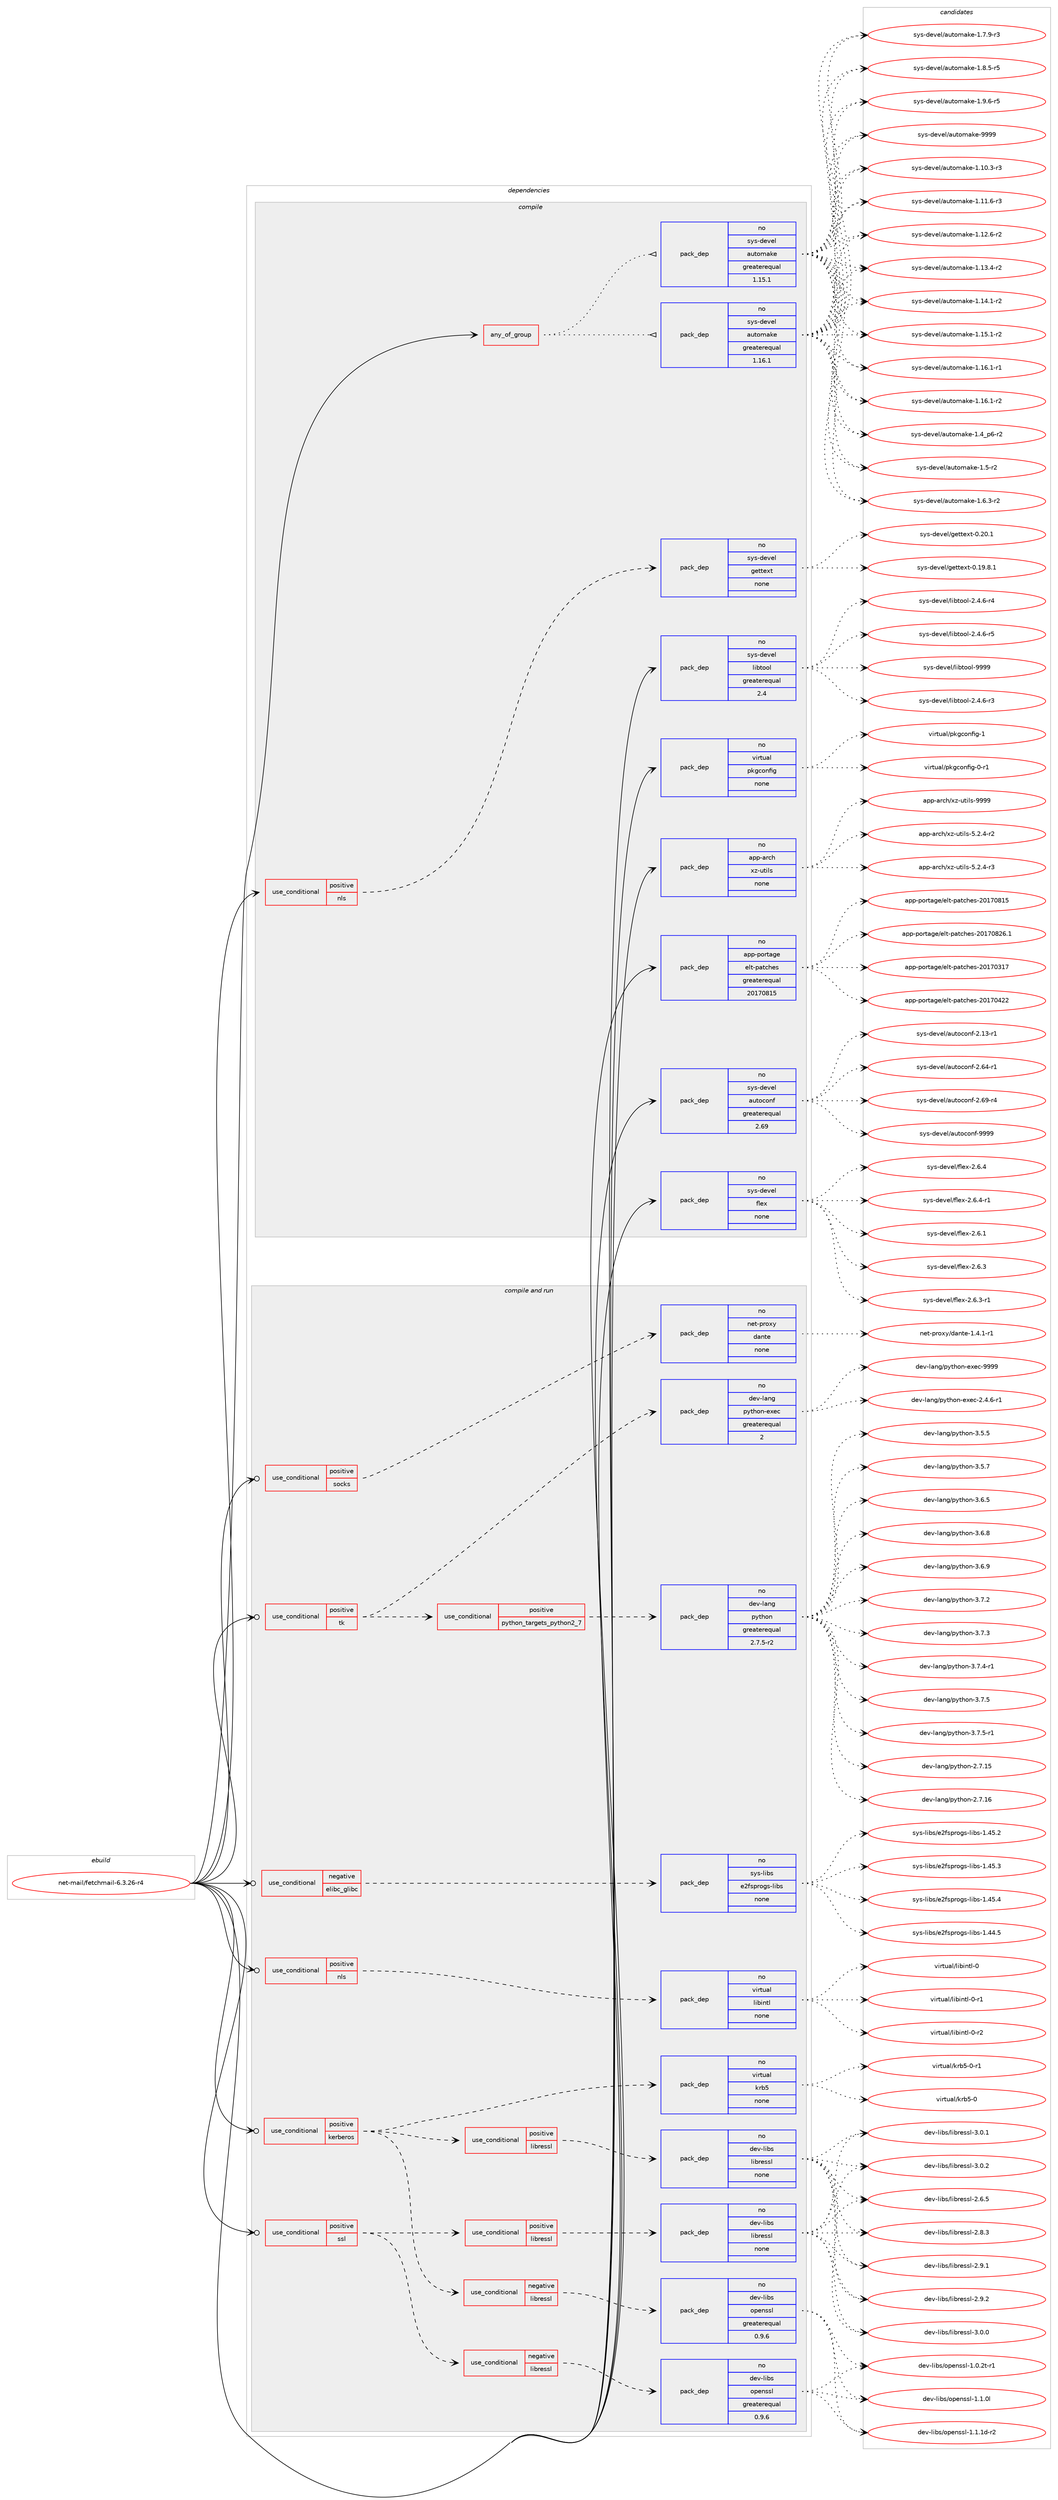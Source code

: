 digraph prolog {

# *************
# Graph options
# *************

newrank=true;
concentrate=true;
compound=true;
graph [rankdir=LR,fontname=Helvetica,fontsize=10,ranksep=1.5];#, ranksep=2.5, nodesep=0.2];
edge  [arrowhead=vee];
node  [fontname=Helvetica,fontsize=10];

# **********
# The ebuild
# **********

subgraph cluster_leftcol {
color=gray;
rank=same;
label=<<i>ebuild</i>>;
id [label="net-mail/fetchmail-6.3.26-r4", color=red, width=4, href="../net-mail/fetchmail-6.3.26-r4.svg"];
}

# ****************
# The dependencies
# ****************

subgraph cluster_midcol {
color=gray;
label=<<i>dependencies</i>>;
subgraph cluster_compile {
fillcolor="#eeeeee";
style=filled;
label=<<i>compile</i>>;
subgraph any14102 {
dependency829774 [label=<<TABLE BORDER="0" CELLBORDER="1" CELLSPACING="0" CELLPADDING="4"><TR><TD CELLPADDING="10">any_of_group</TD></TR></TABLE>>, shape=none, color=red];subgraph pack612865 {
dependency829775 [label=<<TABLE BORDER="0" CELLBORDER="1" CELLSPACING="0" CELLPADDING="4" WIDTH="220"><TR><TD ROWSPAN="6" CELLPADDING="30">pack_dep</TD></TR><TR><TD WIDTH="110">no</TD></TR><TR><TD>sys-devel</TD></TR><TR><TD>automake</TD></TR><TR><TD>greaterequal</TD></TR><TR><TD>1.16.1</TD></TR></TABLE>>, shape=none, color=blue];
}
dependency829774:e -> dependency829775:w [weight=20,style="dotted",arrowhead="oinv"];
subgraph pack612866 {
dependency829776 [label=<<TABLE BORDER="0" CELLBORDER="1" CELLSPACING="0" CELLPADDING="4" WIDTH="220"><TR><TD ROWSPAN="6" CELLPADDING="30">pack_dep</TD></TR><TR><TD WIDTH="110">no</TD></TR><TR><TD>sys-devel</TD></TR><TR><TD>automake</TD></TR><TR><TD>greaterequal</TD></TR><TR><TD>1.15.1</TD></TR></TABLE>>, shape=none, color=blue];
}
dependency829774:e -> dependency829776:w [weight=20,style="dotted",arrowhead="oinv"];
}
id:e -> dependency829774:w [weight=20,style="solid",arrowhead="vee"];
subgraph cond202350 {
dependency829777 [label=<<TABLE BORDER="0" CELLBORDER="1" CELLSPACING="0" CELLPADDING="4"><TR><TD ROWSPAN="3" CELLPADDING="10">use_conditional</TD></TR><TR><TD>positive</TD></TR><TR><TD>nls</TD></TR></TABLE>>, shape=none, color=red];
subgraph pack612867 {
dependency829778 [label=<<TABLE BORDER="0" CELLBORDER="1" CELLSPACING="0" CELLPADDING="4" WIDTH="220"><TR><TD ROWSPAN="6" CELLPADDING="30">pack_dep</TD></TR><TR><TD WIDTH="110">no</TD></TR><TR><TD>sys-devel</TD></TR><TR><TD>gettext</TD></TR><TR><TD>none</TD></TR><TR><TD></TD></TR></TABLE>>, shape=none, color=blue];
}
dependency829777:e -> dependency829778:w [weight=20,style="dashed",arrowhead="vee"];
}
id:e -> dependency829777:w [weight=20,style="solid",arrowhead="vee"];
subgraph pack612868 {
dependency829779 [label=<<TABLE BORDER="0" CELLBORDER="1" CELLSPACING="0" CELLPADDING="4" WIDTH="220"><TR><TD ROWSPAN="6" CELLPADDING="30">pack_dep</TD></TR><TR><TD WIDTH="110">no</TD></TR><TR><TD>app-arch</TD></TR><TR><TD>xz-utils</TD></TR><TR><TD>none</TD></TR><TR><TD></TD></TR></TABLE>>, shape=none, color=blue];
}
id:e -> dependency829779:w [weight=20,style="solid",arrowhead="vee"];
subgraph pack612869 {
dependency829780 [label=<<TABLE BORDER="0" CELLBORDER="1" CELLSPACING="0" CELLPADDING="4" WIDTH="220"><TR><TD ROWSPAN="6" CELLPADDING="30">pack_dep</TD></TR><TR><TD WIDTH="110">no</TD></TR><TR><TD>app-portage</TD></TR><TR><TD>elt-patches</TD></TR><TR><TD>greaterequal</TD></TR><TR><TD>20170815</TD></TR></TABLE>>, shape=none, color=blue];
}
id:e -> dependency829780:w [weight=20,style="solid",arrowhead="vee"];
subgraph pack612870 {
dependency829781 [label=<<TABLE BORDER="0" CELLBORDER="1" CELLSPACING="0" CELLPADDING="4" WIDTH="220"><TR><TD ROWSPAN="6" CELLPADDING="30">pack_dep</TD></TR><TR><TD WIDTH="110">no</TD></TR><TR><TD>sys-devel</TD></TR><TR><TD>autoconf</TD></TR><TR><TD>greaterequal</TD></TR><TR><TD>2.69</TD></TR></TABLE>>, shape=none, color=blue];
}
id:e -> dependency829781:w [weight=20,style="solid",arrowhead="vee"];
subgraph pack612871 {
dependency829782 [label=<<TABLE BORDER="0" CELLBORDER="1" CELLSPACING="0" CELLPADDING="4" WIDTH="220"><TR><TD ROWSPAN="6" CELLPADDING="30">pack_dep</TD></TR><TR><TD WIDTH="110">no</TD></TR><TR><TD>sys-devel</TD></TR><TR><TD>flex</TD></TR><TR><TD>none</TD></TR><TR><TD></TD></TR></TABLE>>, shape=none, color=blue];
}
id:e -> dependency829782:w [weight=20,style="solid",arrowhead="vee"];
subgraph pack612872 {
dependency829783 [label=<<TABLE BORDER="0" CELLBORDER="1" CELLSPACING="0" CELLPADDING="4" WIDTH="220"><TR><TD ROWSPAN="6" CELLPADDING="30">pack_dep</TD></TR><TR><TD WIDTH="110">no</TD></TR><TR><TD>sys-devel</TD></TR><TR><TD>libtool</TD></TR><TR><TD>greaterequal</TD></TR><TR><TD>2.4</TD></TR></TABLE>>, shape=none, color=blue];
}
id:e -> dependency829783:w [weight=20,style="solid",arrowhead="vee"];
subgraph pack612873 {
dependency829784 [label=<<TABLE BORDER="0" CELLBORDER="1" CELLSPACING="0" CELLPADDING="4" WIDTH="220"><TR><TD ROWSPAN="6" CELLPADDING="30">pack_dep</TD></TR><TR><TD WIDTH="110">no</TD></TR><TR><TD>virtual</TD></TR><TR><TD>pkgconfig</TD></TR><TR><TD>none</TD></TR><TR><TD></TD></TR></TABLE>>, shape=none, color=blue];
}
id:e -> dependency829784:w [weight=20,style="solid",arrowhead="vee"];
}
subgraph cluster_compileandrun {
fillcolor="#eeeeee";
style=filled;
label=<<i>compile and run</i>>;
subgraph cond202351 {
dependency829785 [label=<<TABLE BORDER="0" CELLBORDER="1" CELLSPACING="0" CELLPADDING="4"><TR><TD ROWSPAN="3" CELLPADDING="10">use_conditional</TD></TR><TR><TD>negative</TD></TR><TR><TD>elibc_glibc</TD></TR></TABLE>>, shape=none, color=red];
subgraph pack612874 {
dependency829786 [label=<<TABLE BORDER="0" CELLBORDER="1" CELLSPACING="0" CELLPADDING="4" WIDTH="220"><TR><TD ROWSPAN="6" CELLPADDING="30">pack_dep</TD></TR><TR><TD WIDTH="110">no</TD></TR><TR><TD>sys-libs</TD></TR><TR><TD>e2fsprogs-libs</TD></TR><TR><TD>none</TD></TR><TR><TD></TD></TR></TABLE>>, shape=none, color=blue];
}
dependency829785:e -> dependency829786:w [weight=20,style="dashed",arrowhead="vee"];
}
id:e -> dependency829785:w [weight=20,style="solid",arrowhead="odotvee"];
subgraph cond202352 {
dependency829787 [label=<<TABLE BORDER="0" CELLBORDER="1" CELLSPACING="0" CELLPADDING="4"><TR><TD ROWSPAN="3" CELLPADDING="10">use_conditional</TD></TR><TR><TD>positive</TD></TR><TR><TD>kerberos</TD></TR></TABLE>>, shape=none, color=red];
subgraph pack612875 {
dependency829788 [label=<<TABLE BORDER="0" CELLBORDER="1" CELLSPACING="0" CELLPADDING="4" WIDTH="220"><TR><TD ROWSPAN="6" CELLPADDING="30">pack_dep</TD></TR><TR><TD WIDTH="110">no</TD></TR><TR><TD>virtual</TD></TR><TR><TD>krb5</TD></TR><TR><TD>none</TD></TR><TR><TD></TD></TR></TABLE>>, shape=none, color=blue];
}
dependency829787:e -> dependency829788:w [weight=20,style="dashed",arrowhead="vee"];
subgraph cond202353 {
dependency829789 [label=<<TABLE BORDER="0" CELLBORDER="1" CELLSPACING="0" CELLPADDING="4"><TR><TD ROWSPAN="3" CELLPADDING="10">use_conditional</TD></TR><TR><TD>negative</TD></TR><TR><TD>libressl</TD></TR></TABLE>>, shape=none, color=red];
subgraph pack612876 {
dependency829790 [label=<<TABLE BORDER="0" CELLBORDER="1" CELLSPACING="0" CELLPADDING="4" WIDTH="220"><TR><TD ROWSPAN="6" CELLPADDING="30">pack_dep</TD></TR><TR><TD WIDTH="110">no</TD></TR><TR><TD>dev-libs</TD></TR><TR><TD>openssl</TD></TR><TR><TD>greaterequal</TD></TR><TR><TD>0.9.6</TD></TR></TABLE>>, shape=none, color=blue];
}
dependency829789:e -> dependency829790:w [weight=20,style="dashed",arrowhead="vee"];
}
dependency829787:e -> dependency829789:w [weight=20,style="dashed",arrowhead="vee"];
subgraph cond202354 {
dependency829791 [label=<<TABLE BORDER="0" CELLBORDER="1" CELLSPACING="0" CELLPADDING="4"><TR><TD ROWSPAN="3" CELLPADDING="10">use_conditional</TD></TR><TR><TD>positive</TD></TR><TR><TD>libressl</TD></TR></TABLE>>, shape=none, color=red];
subgraph pack612877 {
dependency829792 [label=<<TABLE BORDER="0" CELLBORDER="1" CELLSPACING="0" CELLPADDING="4" WIDTH="220"><TR><TD ROWSPAN="6" CELLPADDING="30">pack_dep</TD></TR><TR><TD WIDTH="110">no</TD></TR><TR><TD>dev-libs</TD></TR><TR><TD>libressl</TD></TR><TR><TD>none</TD></TR><TR><TD></TD></TR></TABLE>>, shape=none, color=blue];
}
dependency829791:e -> dependency829792:w [weight=20,style="dashed",arrowhead="vee"];
}
dependency829787:e -> dependency829791:w [weight=20,style="dashed",arrowhead="vee"];
}
id:e -> dependency829787:w [weight=20,style="solid",arrowhead="odotvee"];
subgraph cond202355 {
dependency829793 [label=<<TABLE BORDER="0" CELLBORDER="1" CELLSPACING="0" CELLPADDING="4"><TR><TD ROWSPAN="3" CELLPADDING="10">use_conditional</TD></TR><TR><TD>positive</TD></TR><TR><TD>nls</TD></TR></TABLE>>, shape=none, color=red];
subgraph pack612878 {
dependency829794 [label=<<TABLE BORDER="0" CELLBORDER="1" CELLSPACING="0" CELLPADDING="4" WIDTH="220"><TR><TD ROWSPAN="6" CELLPADDING="30">pack_dep</TD></TR><TR><TD WIDTH="110">no</TD></TR><TR><TD>virtual</TD></TR><TR><TD>libintl</TD></TR><TR><TD>none</TD></TR><TR><TD></TD></TR></TABLE>>, shape=none, color=blue];
}
dependency829793:e -> dependency829794:w [weight=20,style="dashed",arrowhead="vee"];
}
id:e -> dependency829793:w [weight=20,style="solid",arrowhead="odotvee"];
subgraph cond202356 {
dependency829795 [label=<<TABLE BORDER="0" CELLBORDER="1" CELLSPACING="0" CELLPADDING="4"><TR><TD ROWSPAN="3" CELLPADDING="10">use_conditional</TD></TR><TR><TD>positive</TD></TR><TR><TD>socks</TD></TR></TABLE>>, shape=none, color=red];
subgraph pack612879 {
dependency829796 [label=<<TABLE BORDER="0" CELLBORDER="1" CELLSPACING="0" CELLPADDING="4" WIDTH="220"><TR><TD ROWSPAN="6" CELLPADDING="30">pack_dep</TD></TR><TR><TD WIDTH="110">no</TD></TR><TR><TD>net-proxy</TD></TR><TR><TD>dante</TD></TR><TR><TD>none</TD></TR><TR><TD></TD></TR></TABLE>>, shape=none, color=blue];
}
dependency829795:e -> dependency829796:w [weight=20,style="dashed",arrowhead="vee"];
}
id:e -> dependency829795:w [weight=20,style="solid",arrowhead="odotvee"];
subgraph cond202357 {
dependency829797 [label=<<TABLE BORDER="0" CELLBORDER="1" CELLSPACING="0" CELLPADDING="4"><TR><TD ROWSPAN="3" CELLPADDING="10">use_conditional</TD></TR><TR><TD>positive</TD></TR><TR><TD>ssl</TD></TR></TABLE>>, shape=none, color=red];
subgraph cond202358 {
dependency829798 [label=<<TABLE BORDER="0" CELLBORDER="1" CELLSPACING="0" CELLPADDING="4"><TR><TD ROWSPAN="3" CELLPADDING="10">use_conditional</TD></TR><TR><TD>negative</TD></TR><TR><TD>libressl</TD></TR></TABLE>>, shape=none, color=red];
subgraph pack612880 {
dependency829799 [label=<<TABLE BORDER="0" CELLBORDER="1" CELLSPACING="0" CELLPADDING="4" WIDTH="220"><TR><TD ROWSPAN="6" CELLPADDING="30">pack_dep</TD></TR><TR><TD WIDTH="110">no</TD></TR><TR><TD>dev-libs</TD></TR><TR><TD>openssl</TD></TR><TR><TD>greaterequal</TD></TR><TR><TD>0.9.6</TD></TR></TABLE>>, shape=none, color=blue];
}
dependency829798:e -> dependency829799:w [weight=20,style="dashed",arrowhead="vee"];
}
dependency829797:e -> dependency829798:w [weight=20,style="dashed",arrowhead="vee"];
subgraph cond202359 {
dependency829800 [label=<<TABLE BORDER="0" CELLBORDER="1" CELLSPACING="0" CELLPADDING="4"><TR><TD ROWSPAN="3" CELLPADDING="10">use_conditional</TD></TR><TR><TD>positive</TD></TR><TR><TD>libressl</TD></TR></TABLE>>, shape=none, color=red];
subgraph pack612881 {
dependency829801 [label=<<TABLE BORDER="0" CELLBORDER="1" CELLSPACING="0" CELLPADDING="4" WIDTH="220"><TR><TD ROWSPAN="6" CELLPADDING="30">pack_dep</TD></TR><TR><TD WIDTH="110">no</TD></TR><TR><TD>dev-libs</TD></TR><TR><TD>libressl</TD></TR><TR><TD>none</TD></TR><TR><TD></TD></TR></TABLE>>, shape=none, color=blue];
}
dependency829800:e -> dependency829801:w [weight=20,style="dashed",arrowhead="vee"];
}
dependency829797:e -> dependency829800:w [weight=20,style="dashed",arrowhead="vee"];
}
id:e -> dependency829797:w [weight=20,style="solid",arrowhead="odotvee"];
subgraph cond202360 {
dependency829802 [label=<<TABLE BORDER="0" CELLBORDER="1" CELLSPACING="0" CELLPADDING="4"><TR><TD ROWSPAN="3" CELLPADDING="10">use_conditional</TD></TR><TR><TD>positive</TD></TR><TR><TD>tk</TD></TR></TABLE>>, shape=none, color=red];
subgraph cond202361 {
dependency829803 [label=<<TABLE BORDER="0" CELLBORDER="1" CELLSPACING="0" CELLPADDING="4"><TR><TD ROWSPAN="3" CELLPADDING="10">use_conditional</TD></TR><TR><TD>positive</TD></TR><TR><TD>python_targets_python2_7</TD></TR></TABLE>>, shape=none, color=red];
subgraph pack612882 {
dependency829804 [label=<<TABLE BORDER="0" CELLBORDER="1" CELLSPACING="0" CELLPADDING="4" WIDTH="220"><TR><TD ROWSPAN="6" CELLPADDING="30">pack_dep</TD></TR><TR><TD WIDTH="110">no</TD></TR><TR><TD>dev-lang</TD></TR><TR><TD>python</TD></TR><TR><TD>greaterequal</TD></TR><TR><TD>2.7.5-r2</TD></TR></TABLE>>, shape=none, color=blue];
}
dependency829803:e -> dependency829804:w [weight=20,style="dashed",arrowhead="vee"];
}
dependency829802:e -> dependency829803:w [weight=20,style="dashed",arrowhead="vee"];
subgraph pack612883 {
dependency829805 [label=<<TABLE BORDER="0" CELLBORDER="1" CELLSPACING="0" CELLPADDING="4" WIDTH="220"><TR><TD ROWSPAN="6" CELLPADDING="30">pack_dep</TD></TR><TR><TD WIDTH="110">no</TD></TR><TR><TD>dev-lang</TD></TR><TR><TD>python-exec</TD></TR><TR><TD>greaterequal</TD></TR><TR><TD>2</TD></TR></TABLE>>, shape=none, color=blue];
}
dependency829802:e -> dependency829805:w [weight=20,style="dashed",arrowhead="vee"];
}
id:e -> dependency829802:w [weight=20,style="solid",arrowhead="odotvee"];
}
subgraph cluster_run {
fillcolor="#eeeeee";
style=filled;
label=<<i>run</i>>;
}
}

# **************
# The candidates
# **************

subgraph cluster_choices {
rank=same;
color=gray;
label=<<i>candidates</i>>;

subgraph choice612865 {
color=black;
nodesep=1;
choice11512111545100101118101108479711711611110997107101454946494846514511451 [label="sys-devel/automake-1.10.3-r3", color=red, width=4,href="../sys-devel/automake-1.10.3-r3.svg"];
choice11512111545100101118101108479711711611110997107101454946494946544511451 [label="sys-devel/automake-1.11.6-r3", color=red, width=4,href="../sys-devel/automake-1.11.6-r3.svg"];
choice11512111545100101118101108479711711611110997107101454946495046544511450 [label="sys-devel/automake-1.12.6-r2", color=red, width=4,href="../sys-devel/automake-1.12.6-r2.svg"];
choice11512111545100101118101108479711711611110997107101454946495146524511450 [label="sys-devel/automake-1.13.4-r2", color=red, width=4,href="../sys-devel/automake-1.13.4-r2.svg"];
choice11512111545100101118101108479711711611110997107101454946495246494511450 [label="sys-devel/automake-1.14.1-r2", color=red, width=4,href="../sys-devel/automake-1.14.1-r2.svg"];
choice11512111545100101118101108479711711611110997107101454946495346494511450 [label="sys-devel/automake-1.15.1-r2", color=red, width=4,href="../sys-devel/automake-1.15.1-r2.svg"];
choice11512111545100101118101108479711711611110997107101454946495446494511449 [label="sys-devel/automake-1.16.1-r1", color=red, width=4,href="../sys-devel/automake-1.16.1-r1.svg"];
choice11512111545100101118101108479711711611110997107101454946495446494511450 [label="sys-devel/automake-1.16.1-r2", color=red, width=4,href="../sys-devel/automake-1.16.1-r2.svg"];
choice115121115451001011181011084797117116111109971071014549465295112544511450 [label="sys-devel/automake-1.4_p6-r2", color=red, width=4,href="../sys-devel/automake-1.4_p6-r2.svg"];
choice11512111545100101118101108479711711611110997107101454946534511450 [label="sys-devel/automake-1.5-r2", color=red, width=4,href="../sys-devel/automake-1.5-r2.svg"];
choice115121115451001011181011084797117116111109971071014549465446514511450 [label="sys-devel/automake-1.6.3-r2", color=red, width=4,href="../sys-devel/automake-1.6.3-r2.svg"];
choice115121115451001011181011084797117116111109971071014549465546574511451 [label="sys-devel/automake-1.7.9-r3", color=red, width=4,href="../sys-devel/automake-1.7.9-r3.svg"];
choice115121115451001011181011084797117116111109971071014549465646534511453 [label="sys-devel/automake-1.8.5-r5", color=red, width=4,href="../sys-devel/automake-1.8.5-r5.svg"];
choice115121115451001011181011084797117116111109971071014549465746544511453 [label="sys-devel/automake-1.9.6-r5", color=red, width=4,href="../sys-devel/automake-1.9.6-r5.svg"];
choice115121115451001011181011084797117116111109971071014557575757 [label="sys-devel/automake-9999", color=red, width=4,href="../sys-devel/automake-9999.svg"];
dependency829775:e -> choice11512111545100101118101108479711711611110997107101454946494846514511451:w [style=dotted,weight="100"];
dependency829775:e -> choice11512111545100101118101108479711711611110997107101454946494946544511451:w [style=dotted,weight="100"];
dependency829775:e -> choice11512111545100101118101108479711711611110997107101454946495046544511450:w [style=dotted,weight="100"];
dependency829775:e -> choice11512111545100101118101108479711711611110997107101454946495146524511450:w [style=dotted,weight="100"];
dependency829775:e -> choice11512111545100101118101108479711711611110997107101454946495246494511450:w [style=dotted,weight="100"];
dependency829775:e -> choice11512111545100101118101108479711711611110997107101454946495346494511450:w [style=dotted,weight="100"];
dependency829775:e -> choice11512111545100101118101108479711711611110997107101454946495446494511449:w [style=dotted,weight="100"];
dependency829775:e -> choice11512111545100101118101108479711711611110997107101454946495446494511450:w [style=dotted,weight="100"];
dependency829775:e -> choice115121115451001011181011084797117116111109971071014549465295112544511450:w [style=dotted,weight="100"];
dependency829775:e -> choice11512111545100101118101108479711711611110997107101454946534511450:w [style=dotted,weight="100"];
dependency829775:e -> choice115121115451001011181011084797117116111109971071014549465446514511450:w [style=dotted,weight="100"];
dependency829775:e -> choice115121115451001011181011084797117116111109971071014549465546574511451:w [style=dotted,weight="100"];
dependency829775:e -> choice115121115451001011181011084797117116111109971071014549465646534511453:w [style=dotted,weight="100"];
dependency829775:e -> choice115121115451001011181011084797117116111109971071014549465746544511453:w [style=dotted,weight="100"];
dependency829775:e -> choice115121115451001011181011084797117116111109971071014557575757:w [style=dotted,weight="100"];
}
subgraph choice612866 {
color=black;
nodesep=1;
choice11512111545100101118101108479711711611110997107101454946494846514511451 [label="sys-devel/automake-1.10.3-r3", color=red, width=4,href="../sys-devel/automake-1.10.3-r3.svg"];
choice11512111545100101118101108479711711611110997107101454946494946544511451 [label="sys-devel/automake-1.11.6-r3", color=red, width=4,href="../sys-devel/automake-1.11.6-r3.svg"];
choice11512111545100101118101108479711711611110997107101454946495046544511450 [label="sys-devel/automake-1.12.6-r2", color=red, width=4,href="../sys-devel/automake-1.12.6-r2.svg"];
choice11512111545100101118101108479711711611110997107101454946495146524511450 [label="sys-devel/automake-1.13.4-r2", color=red, width=4,href="../sys-devel/automake-1.13.4-r2.svg"];
choice11512111545100101118101108479711711611110997107101454946495246494511450 [label="sys-devel/automake-1.14.1-r2", color=red, width=4,href="../sys-devel/automake-1.14.1-r2.svg"];
choice11512111545100101118101108479711711611110997107101454946495346494511450 [label="sys-devel/automake-1.15.1-r2", color=red, width=4,href="../sys-devel/automake-1.15.1-r2.svg"];
choice11512111545100101118101108479711711611110997107101454946495446494511449 [label="sys-devel/automake-1.16.1-r1", color=red, width=4,href="../sys-devel/automake-1.16.1-r1.svg"];
choice11512111545100101118101108479711711611110997107101454946495446494511450 [label="sys-devel/automake-1.16.1-r2", color=red, width=4,href="../sys-devel/automake-1.16.1-r2.svg"];
choice115121115451001011181011084797117116111109971071014549465295112544511450 [label="sys-devel/automake-1.4_p6-r2", color=red, width=4,href="../sys-devel/automake-1.4_p6-r2.svg"];
choice11512111545100101118101108479711711611110997107101454946534511450 [label="sys-devel/automake-1.5-r2", color=red, width=4,href="../sys-devel/automake-1.5-r2.svg"];
choice115121115451001011181011084797117116111109971071014549465446514511450 [label="sys-devel/automake-1.6.3-r2", color=red, width=4,href="../sys-devel/automake-1.6.3-r2.svg"];
choice115121115451001011181011084797117116111109971071014549465546574511451 [label="sys-devel/automake-1.7.9-r3", color=red, width=4,href="../sys-devel/automake-1.7.9-r3.svg"];
choice115121115451001011181011084797117116111109971071014549465646534511453 [label="sys-devel/automake-1.8.5-r5", color=red, width=4,href="../sys-devel/automake-1.8.5-r5.svg"];
choice115121115451001011181011084797117116111109971071014549465746544511453 [label="sys-devel/automake-1.9.6-r5", color=red, width=4,href="../sys-devel/automake-1.9.6-r5.svg"];
choice115121115451001011181011084797117116111109971071014557575757 [label="sys-devel/automake-9999", color=red, width=4,href="../sys-devel/automake-9999.svg"];
dependency829776:e -> choice11512111545100101118101108479711711611110997107101454946494846514511451:w [style=dotted,weight="100"];
dependency829776:e -> choice11512111545100101118101108479711711611110997107101454946494946544511451:w [style=dotted,weight="100"];
dependency829776:e -> choice11512111545100101118101108479711711611110997107101454946495046544511450:w [style=dotted,weight="100"];
dependency829776:e -> choice11512111545100101118101108479711711611110997107101454946495146524511450:w [style=dotted,weight="100"];
dependency829776:e -> choice11512111545100101118101108479711711611110997107101454946495246494511450:w [style=dotted,weight="100"];
dependency829776:e -> choice11512111545100101118101108479711711611110997107101454946495346494511450:w [style=dotted,weight="100"];
dependency829776:e -> choice11512111545100101118101108479711711611110997107101454946495446494511449:w [style=dotted,weight="100"];
dependency829776:e -> choice11512111545100101118101108479711711611110997107101454946495446494511450:w [style=dotted,weight="100"];
dependency829776:e -> choice115121115451001011181011084797117116111109971071014549465295112544511450:w [style=dotted,weight="100"];
dependency829776:e -> choice11512111545100101118101108479711711611110997107101454946534511450:w [style=dotted,weight="100"];
dependency829776:e -> choice115121115451001011181011084797117116111109971071014549465446514511450:w [style=dotted,weight="100"];
dependency829776:e -> choice115121115451001011181011084797117116111109971071014549465546574511451:w [style=dotted,weight="100"];
dependency829776:e -> choice115121115451001011181011084797117116111109971071014549465646534511453:w [style=dotted,weight="100"];
dependency829776:e -> choice115121115451001011181011084797117116111109971071014549465746544511453:w [style=dotted,weight="100"];
dependency829776:e -> choice115121115451001011181011084797117116111109971071014557575757:w [style=dotted,weight="100"];
}
subgraph choice612867 {
color=black;
nodesep=1;
choice1151211154510010111810110847103101116116101120116454846495746564649 [label="sys-devel/gettext-0.19.8.1", color=red, width=4,href="../sys-devel/gettext-0.19.8.1.svg"];
choice115121115451001011181011084710310111611610112011645484650484649 [label="sys-devel/gettext-0.20.1", color=red, width=4,href="../sys-devel/gettext-0.20.1.svg"];
dependency829778:e -> choice1151211154510010111810110847103101116116101120116454846495746564649:w [style=dotted,weight="100"];
dependency829778:e -> choice115121115451001011181011084710310111611610112011645484650484649:w [style=dotted,weight="100"];
}
subgraph choice612868 {
color=black;
nodesep=1;
choice9711211245971149910447120122451171161051081154553465046524511450 [label="app-arch/xz-utils-5.2.4-r2", color=red, width=4,href="../app-arch/xz-utils-5.2.4-r2.svg"];
choice9711211245971149910447120122451171161051081154553465046524511451 [label="app-arch/xz-utils-5.2.4-r3", color=red, width=4,href="../app-arch/xz-utils-5.2.4-r3.svg"];
choice9711211245971149910447120122451171161051081154557575757 [label="app-arch/xz-utils-9999", color=red, width=4,href="../app-arch/xz-utils-9999.svg"];
dependency829779:e -> choice9711211245971149910447120122451171161051081154553465046524511450:w [style=dotted,weight="100"];
dependency829779:e -> choice9711211245971149910447120122451171161051081154553465046524511451:w [style=dotted,weight="100"];
dependency829779:e -> choice9711211245971149910447120122451171161051081154557575757:w [style=dotted,weight="100"];
}
subgraph choice612869 {
color=black;
nodesep=1;
choice97112112451121111141169710310147101108116451129711699104101115455048495548514955 [label="app-portage/elt-patches-20170317", color=red, width=4,href="../app-portage/elt-patches-20170317.svg"];
choice97112112451121111141169710310147101108116451129711699104101115455048495548525050 [label="app-portage/elt-patches-20170422", color=red, width=4,href="../app-portage/elt-patches-20170422.svg"];
choice97112112451121111141169710310147101108116451129711699104101115455048495548564953 [label="app-portage/elt-patches-20170815", color=red, width=4,href="../app-portage/elt-patches-20170815.svg"];
choice971121124511211111411697103101471011081164511297116991041011154550484955485650544649 [label="app-portage/elt-patches-20170826.1", color=red, width=4,href="../app-portage/elt-patches-20170826.1.svg"];
dependency829780:e -> choice97112112451121111141169710310147101108116451129711699104101115455048495548514955:w [style=dotted,weight="100"];
dependency829780:e -> choice97112112451121111141169710310147101108116451129711699104101115455048495548525050:w [style=dotted,weight="100"];
dependency829780:e -> choice97112112451121111141169710310147101108116451129711699104101115455048495548564953:w [style=dotted,weight="100"];
dependency829780:e -> choice971121124511211111411697103101471011081164511297116991041011154550484955485650544649:w [style=dotted,weight="100"];
}
subgraph choice612870 {
color=black;
nodesep=1;
choice1151211154510010111810110847971171161119911111010245504649514511449 [label="sys-devel/autoconf-2.13-r1", color=red, width=4,href="../sys-devel/autoconf-2.13-r1.svg"];
choice1151211154510010111810110847971171161119911111010245504654524511449 [label="sys-devel/autoconf-2.64-r1", color=red, width=4,href="../sys-devel/autoconf-2.64-r1.svg"];
choice1151211154510010111810110847971171161119911111010245504654574511452 [label="sys-devel/autoconf-2.69-r4", color=red, width=4,href="../sys-devel/autoconf-2.69-r4.svg"];
choice115121115451001011181011084797117116111991111101024557575757 [label="sys-devel/autoconf-9999", color=red, width=4,href="../sys-devel/autoconf-9999.svg"];
dependency829781:e -> choice1151211154510010111810110847971171161119911111010245504649514511449:w [style=dotted,weight="100"];
dependency829781:e -> choice1151211154510010111810110847971171161119911111010245504654524511449:w [style=dotted,weight="100"];
dependency829781:e -> choice1151211154510010111810110847971171161119911111010245504654574511452:w [style=dotted,weight="100"];
dependency829781:e -> choice115121115451001011181011084797117116111991111101024557575757:w [style=dotted,weight="100"];
}
subgraph choice612871 {
color=black;
nodesep=1;
choice1151211154510010111810110847102108101120455046544649 [label="sys-devel/flex-2.6.1", color=red, width=4,href="../sys-devel/flex-2.6.1.svg"];
choice1151211154510010111810110847102108101120455046544651 [label="sys-devel/flex-2.6.3", color=red, width=4,href="../sys-devel/flex-2.6.3.svg"];
choice11512111545100101118101108471021081011204550465446514511449 [label="sys-devel/flex-2.6.3-r1", color=red, width=4,href="../sys-devel/flex-2.6.3-r1.svg"];
choice1151211154510010111810110847102108101120455046544652 [label="sys-devel/flex-2.6.4", color=red, width=4,href="../sys-devel/flex-2.6.4.svg"];
choice11512111545100101118101108471021081011204550465446524511449 [label="sys-devel/flex-2.6.4-r1", color=red, width=4,href="../sys-devel/flex-2.6.4-r1.svg"];
dependency829782:e -> choice1151211154510010111810110847102108101120455046544649:w [style=dotted,weight="100"];
dependency829782:e -> choice1151211154510010111810110847102108101120455046544651:w [style=dotted,weight="100"];
dependency829782:e -> choice11512111545100101118101108471021081011204550465446514511449:w [style=dotted,weight="100"];
dependency829782:e -> choice1151211154510010111810110847102108101120455046544652:w [style=dotted,weight="100"];
dependency829782:e -> choice11512111545100101118101108471021081011204550465446524511449:w [style=dotted,weight="100"];
}
subgraph choice612872 {
color=black;
nodesep=1;
choice1151211154510010111810110847108105981161111111084550465246544511451 [label="sys-devel/libtool-2.4.6-r3", color=red, width=4,href="../sys-devel/libtool-2.4.6-r3.svg"];
choice1151211154510010111810110847108105981161111111084550465246544511452 [label="sys-devel/libtool-2.4.6-r4", color=red, width=4,href="../sys-devel/libtool-2.4.6-r4.svg"];
choice1151211154510010111810110847108105981161111111084550465246544511453 [label="sys-devel/libtool-2.4.6-r5", color=red, width=4,href="../sys-devel/libtool-2.4.6-r5.svg"];
choice1151211154510010111810110847108105981161111111084557575757 [label="sys-devel/libtool-9999", color=red, width=4,href="../sys-devel/libtool-9999.svg"];
dependency829783:e -> choice1151211154510010111810110847108105981161111111084550465246544511451:w [style=dotted,weight="100"];
dependency829783:e -> choice1151211154510010111810110847108105981161111111084550465246544511452:w [style=dotted,weight="100"];
dependency829783:e -> choice1151211154510010111810110847108105981161111111084550465246544511453:w [style=dotted,weight="100"];
dependency829783:e -> choice1151211154510010111810110847108105981161111111084557575757:w [style=dotted,weight="100"];
}
subgraph choice612873 {
color=black;
nodesep=1;
choice11810511411611797108471121071039911111010210510345484511449 [label="virtual/pkgconfig-0-r1", color=red, width=4,href="../virtual/pkgconfig-0-r1.svg"];
choice1181051141161179710847112107103991111101021051034549 [label="virtual/pkgconfig-1", color=red, width=4,href="../virtual/pkgconfig-1.svg"];
dependency829784:e -> choice11810511411611797108471121071039911111010210510345484511449:w [style=dotted,weight="100"];
dependency829784:e -> choice1181051141161179710847112107103991111101021051034549:w [style=dotted,weight="100"];
}
subgraph choice612874 {
color=black;
nodesep=1;
choice11512111545108105981154710150102115112114111103115451081059811545494652524653 [label="sys-libs/e2fsprogs-libs-1.44.5", color=red, width=4,href="../sys-libs/e2fsprogs-libs-1.44.5.svg"];
choice11512111545108105981154710150102115112114111103115451081059811545494652534650 [label="sys-libs/e2fsprogs-libs-1.45.2", color=red, width=4,href="../sys-libs/e2fsprogs-libs-1.45.2.svg"];
choice11512111545108105981154710150102115112114111103115451081059811545494652534651 [label="sys-libs/e2fsprogs-libs-1.45.3", color=red, width=4,href="../sys-libs/e2fsprogs-libs-1.45.3.svg"];
choice11512111545108105981154710150102115112114111103115451081059811545494652534652 [label="sys-libs/e2fsprogs-libs-1.45.4", color=red, width=4,href="../sys-libs/e2fsprogs-libs-1.45.4.svg"];
dependency829786:e -> choice11512111545108105981154710150102115112114111103115451081059811545494652524653:w [style=dotted,weight="100"];
dependency829786:e -> choice11512111545108105981154710150102115112114111103115451081059811545494652534650:w [style=dotted,weight="100"];
dependency829786:e -> choice11512111545108105981154710150102115112114111103115451081059811545494652534651:w [style=dotted,weight="100"];
dependency829786:e -> choice11512111545108105981154710150102115112114111103115451081059811545494652534652:w [style=dotted,weight="100"];
}
subgraph choice612875 {
color=black;
nodesep=1;
choice118105114116117971084710711498534548 [label="virtual/krb5-0", color=red, width=4,href="../virtual/krb5-0.svg"];
choice1181051141161179710847107114985345484511449 [label="virtual/krb5-0-r1", color=red, width=4,href="../virtual/krb5-0-r1.svg"];
dependency829788:e -> choice118105114116117971084710711498534548:w [style=dotted,weight="100"];
dependency829788:e -> choice1181051141161179710847107114985345484511449:w [style=dotted,weight="100"];
}
subgraph choice612876 {
color=black;
nodesep=1;
choice1001011184510810598115471111121011101151151084549464846501164511449 [label="dev-libs/openssl-1.0.2t-r1", color=red, width=4,href="../dev-libs/openssl-1.0.2t-r1.svg"];
choice100101118451081059811547111112101110115115108454946494648108 [label="dev-libs/openssl-1.1.0l", color=red, width=4,href="../dev-libs/openssl-1.1.0l.svg"];
choice1001011184510810598115471111121011101151151084549464946491004511450 [label="dev-libs/openssl-1.1.1d-r2", color=red, width=4,href="../dev-libs/openssl-1.1.1d-r2.svg"];
dependency829790:e -> choice1001011184510810598115471111121011101151151084549464846501164511449:w [style=dotted,weight="100"];
dependency829790:e -> choice100101118451081059811547111112101110115115108454946494648108:w [style=dotted,weight="100"];
dependency829790:e -> choice1001011184510810598115471111121011101151151084549464946491004511450:w [style=dotted,weight="100"];
}
subgraph choice612877 {
color=black;
nodesep=1;
choice10010111845108105981154710810598114101115115108455046544653 [label="dev-libs/libressl-2.6.5", color=red, width=4,href="../dev-libs/libressl-2.6.5.svg"];
choice10010111845108105981154710810598114101115115108455046564651 [label="dev-libs/libressl-2.8.3", color=red, width=4,href="../dev-libs/libressl-2.8.3.svg"];
choice10010111845108105981154710810598114101115115108455046574649 [label="dev-libs/libressl-2.9.1", color=red, width=4,href="../dev-libs/libressl-2.9.1.svg"];
choice10010111845108105981154710810598114101115115108455046574650 [label="dev-libs/libressl-2.9.2", color=red, width=4,href="../dev-libs/libressl-2.9.2.svg"];
choice10010111845108105981154710810598114101115115108455146484648 [label="dev-libs/libressl-3.0.0", color=red, width=4,href="../dev-libs/libressl-3.0.0.svg"];
choice10010111845108105981154710810598114101115115108455146484649 [label="dev-libs/libressl-3.0.1", color=red, width=4,href="../dev-libs/libressl-3.0.1.svg"];
choice10010111845108105981154710810598114101115115108455146484650 [label="dev-libs/libressl-3.0.2", color=red, width=4,href="../dev-libs/libressl-3.0.2.svg"];
dependency829792:e -> choice10010111845108105981154710810598114101115115108455046544653:w [style=dotted,weight="100"];
dependency829792:e -> choice10010111845108105981154710810598114101115115108455046564651:w [style=dotted,weight="100"];
dependency829792:e -> choice10010111845108105981154710810598114101115115108455046574649:w [style=dotted,weight="100"];
dependency829792:e -> choice10010111845108105981154710810598114101115115108455046574650:w [style=dotted,weight="100"];
dependency829792:e -> choice10010111845108105981154710810598114101115115108455146484648:w [style=dotted,weight="100"];
dependency829792:e -> choice10010111845108105981154710810598114101115115108455146484649:w [style=dotted,weight="100"];
dependency829792:e -> choice10010111845108105981154710810598114101115115108455146484650:w [style=dotted,weight="100"];
}
subgraph choice612878 {
color=black;
nodesep=1;
choice1181051141161179710847108105981051101161084548 [label="virtual/libintl-0", color=red, width=4,href="../virtual/libintl-0.svg"];
choice11810511411611797108471081059810511011610845484511449 [label="virtual/libintl-0-r1", color=red, width=4,href="../virtual/libintl-0-r1.svg"];
choice11810511411611797108471081059810511011610845484511450 [label="virtual/libintl-0-r2", color=red, width=4,href="../virtual/libintl-0-r2.svg"];
dependency829794:e -> choice1181051141161179710847108105981051101161084548:w [style=dotted,weight="100"];
dependency829794:e -> choice11810511411611797108471081059810511011610845484511449:w [style=dotted,weight="100"];
dependency829794:e -> choice11810511411611797108471081059810511011610845484511450:w [style=dotted,weight="100"];
}
subgraph choice612879 {
color=black;
nodesep=1;
choice1101011164511211411112012147100971101161014549465246494511449 [label="net-proxy/dante-1.4.1-r1", color=red, width=4,href="../net-proxy/dante-1.4.1-r1.svg"];
dependency829796:e -> choice1101011164511211411112012147100971101161014549465246494511449:w [style=dotted,weight="100"];
}
subgraph choice612880 {
color=black;
nodesep=1;
choice1001011184510810598115471111121011101151151084549464846501164511449 [label="dev-libs/openssl-1.0.2t-r1", color=red, width=4,href="../dev-libs/openssl-1.0.2t-r1.svg"];
choice100101118451081059811547111112101110115115108454946494648108 [label="dev-libs/openssl-1.1.0l", color=red, width=4,href="../dev-libs/openssl-1.1.0l.svg"];
choice1001011184510810598115471111121011101151151084549464946491004511450 [label="dev-libs/openssl-1.1.1d-r2", color=red, width=4,href="../dev-libs/openssl-1.1.1d-r2.svg"];
dependency829799:e -> choice1001011184510810598115471111121011101151151084549464846501164511449:w [style=dotted,weight="100"];
dependency829799:e -> choice100101118451081059811547111112101110115115108454946494648108:w [style=dotted,weight="100"];
dependency829799:e -> choice1001011184510810598115471111121011101151151084549464946491004511450:w [style=dotted,weight="100"];
}
subgraph choice612881 {
color=black;
nodesep=1;
choice10010111845108105981154710810598114101115115108455046544653 [label="dev-libs/libressl-2.6.5", color=red, width=4,href="../dev-libs/libressl-2.6.5.svg"];
choice10010111845108105981154710810598114101115115108455046564651 [label="dev-libs/libressl-2.8.3", color=red, width=4,href="../dev-libs/libressl-2.8.3.svg"];
choice10010111845108105981154710810598114101115115108455046574649 [label="dev-libs/libressl-2.9.1", color=red, width=4,href="../dev-libs/libressl-2.9.1.svg"];
choice10010111845108105981154710810598114101115115108455046574650 [label="dev-libs/libressl-2.9.2", color=red, width=4,href="../dev-libs/libressl-2.9.2.svg"];
choice10010111845108105981154710810598114101115115108455146484648 [label="dev-libs/libressl-3.0.0", color=red, width=4,href="../dev-libs/libressl-3.0.0.svg"];
choice10010111845108105981154710810598114101115115108455146484649 [label="dev-libs/libressl-3.0.1", color=red, width=4,href="../dev-libs/libressl-3.0.1.svg"];
choice10010111845108105981154710810598114101115115108455146484650 [label="dev-libs/libressl-3.0.2", color=red, width=4,href="../dev-libs/libressl-3.0.2.svg"];
dependency829801:e -> choice10010111845108105981154710810598114101115115108455046544653:w [style=dotted,weight="100"];
dependency829801:e -> choice10010111845108105981154710810598114101115115108455046564651:w [style=dotted,weight="100"];
dependency829801:e -> choice10010111845108105981154710810598114101115115108455046574649:w [style=dotted,weight="100"];
dependency829801:e -> choice10010111845108105981154710810598114101115115108455046574650:w [style=dotted,weight="100"];
dependency829801:e -> choice10010111845108105981154710810598114101115115108455146484648:w [style=dotted,weight="100"];
dependency829801:e -> choice10010111845108105981154710810598114101115115108455146484649:w [style=dotted,weight="100"];
dependency829801:e -> choice10010111845108105981154710810598114101115115108455146484650:w [style=dotted,weight="100"];
}
subgraph choice612882 {
color=black;
nodesep=1;
choice10010111845108971101034711212111610411111045504655464953 [label="dev-lang/python-2.7.15", color=red, width=4,href="../dev-lang/python-2.7.15.svg"];
choice10010111845108971101034711212111610411111045504655464954 [label="dev-lang/python-2.7.16", color=red, width=4,href="../dev-lang/python-2.7.16.svg"];
choice100101118451089711010347112121116104111110455146534653 [label="dev-lang/python-3.5.5", color=red, width=4,href="../dev-lang/python-3.5.5.svg"];
choice100101118451089711010347112121116104111110455146534655 [label="dev-lang/python-3.5.7", color=red, width=4,href="../dev-lang/python-3.5.7.svg"];
choice100101118451089711010347112121116104111110455146544653 [label="dev-lang/python-3.6.5", color=red, width=4,href="../dev-lang/python-3.6.5.svg"];
choice100101118451089711010347112121116104111110455146544656 [label="dev-lang/python-3.6.8", color=red, width=4,href="../dev-lang/python-3.6.8.svg"];
choice100101118451089711010347112121116104111110455146544657 [label="dev-lang/python-3.6.9", color=red, width=4,href="../dev-lang/python-3.6.9.svg"];
choice100101118451089711010347112121116104111110455146554650 [label="dev-lang/python-3.7.2", color=red, width=4,href="../dev-lang/python-3.7.2.svg"];
choice100101118451089711010347112121116104111110455146554651 [label="dev-lang/python-3.7.3", color=red, width=4,href="../dev-lang/python-3.7.3.svg"];
choice1001011184510897110103471121211161041111104551465546524511449 [label="dev-lang/python-3.7.4-r1", color=red, width=4,href="../dev-lang/python-3.7.4-r1.svg"];
choice100101118451089711010347112121116104111110455146554653 [label="dev-lang/python-3.7.5", color=red, width=4,href="../dev-lang/python-3.7.5.svg"];
choice1001011184510897110103471121211161041111104551465546534511449 [label="dev-lang/python-3.7.5-r1", color=red, width=4,href="../dev-lang/python-3.7.5-r1.svg"];
dependency829804:e -> choice10010111845108971101034711212111610411111045504655464953:w [style=dotted,weight="100"];
dependency829804:e -> choice10010111845108971101034711212111610411111045504655464954:w [style=dotted,weight="100"];
dependency829804:e -> choice100101118451089711010347112121116104111110455146534653:w [style=dotted,weight="100"];
dependency829804:e -> choice100101118451089711010347112121116104111110455146534655:w [style=dotted,weight="100"];
dependency829804:e -> choice100101118451089711010347112121116104111110455146544653:w [style=dotted,weight="100"];
dependency829804:e -> choice100101118451089711010347112121116104111110455146544656:w [style=dotted,weight="100"];
dependency829804:e -> choice100101118451089711010347112121116104111110455146544657:w [style=dotted,weight="100"];
dependency829804:e -> choice100101118451089711010347112121116104111110455146554650:w [style=dotted,weight="100"];
dependency829804:e -> choice100101118451089711010347112121116104111110455146554651:w [style=dotted,weight="100"];
dependency829804:e -> choice1001011184510897110103471121211161041111104551465546524511449:w [style=dotted,weight="100"];
dependency829804:e -> choice100101118451089711010347112121116104111110455146554653:w [style=dotted,weight="100"];
dependency829804:e -> choice1001011184510897110103471121211161041111104551465546534511449:w [style=dotted,weight="100"];
}
subgraph choice612883 {
color=black;
nodesep=1;
choice10010111845108971101034711212111610411111045101120101994550465246544511449 [label="dev-lang/python-exec-2.4.6-r1", color=red, width=4,href="../dev-lang/python-exec-2.4.6-r1.svg"];
choice10010111845108971101034711212111610411111045101120101994557575757 [label="dev-lang/python-exec-9999", color=red, width=4,href="../dev-lang/python-exec-9999.svg"];
dependency829805:e -> choice10010111845108971101034711212111610411111045101120101994550465246544511449:w [style=dotted,weight="100"];
dependency829805:e -> choice10010111845108971101034711212111610411111045101120101994557575757:w [style=dotted,weight="100"];
}
}

}
